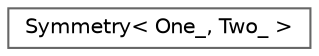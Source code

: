 digraph "类继承关系图"
{
 // LATEX_PDF_SIZE
  bgcolor="transparent";
  edge [fontname=Helvetica,fontsize=10,labelfontname=Helvetica,labelfontsize=10];
  node [fontname=Helvetica,fontsize=10,shape=box,height=0.2,width=0.4];
  rankdir="LR";
  Node0 [id="Node000000",label="Symmetry\< One_, Two_ \>",height=0.2,width=0.4,color="grey40", fillcolor="white", style="filled",URL="$struct_symmetry.html",tooltip=" "];
}
